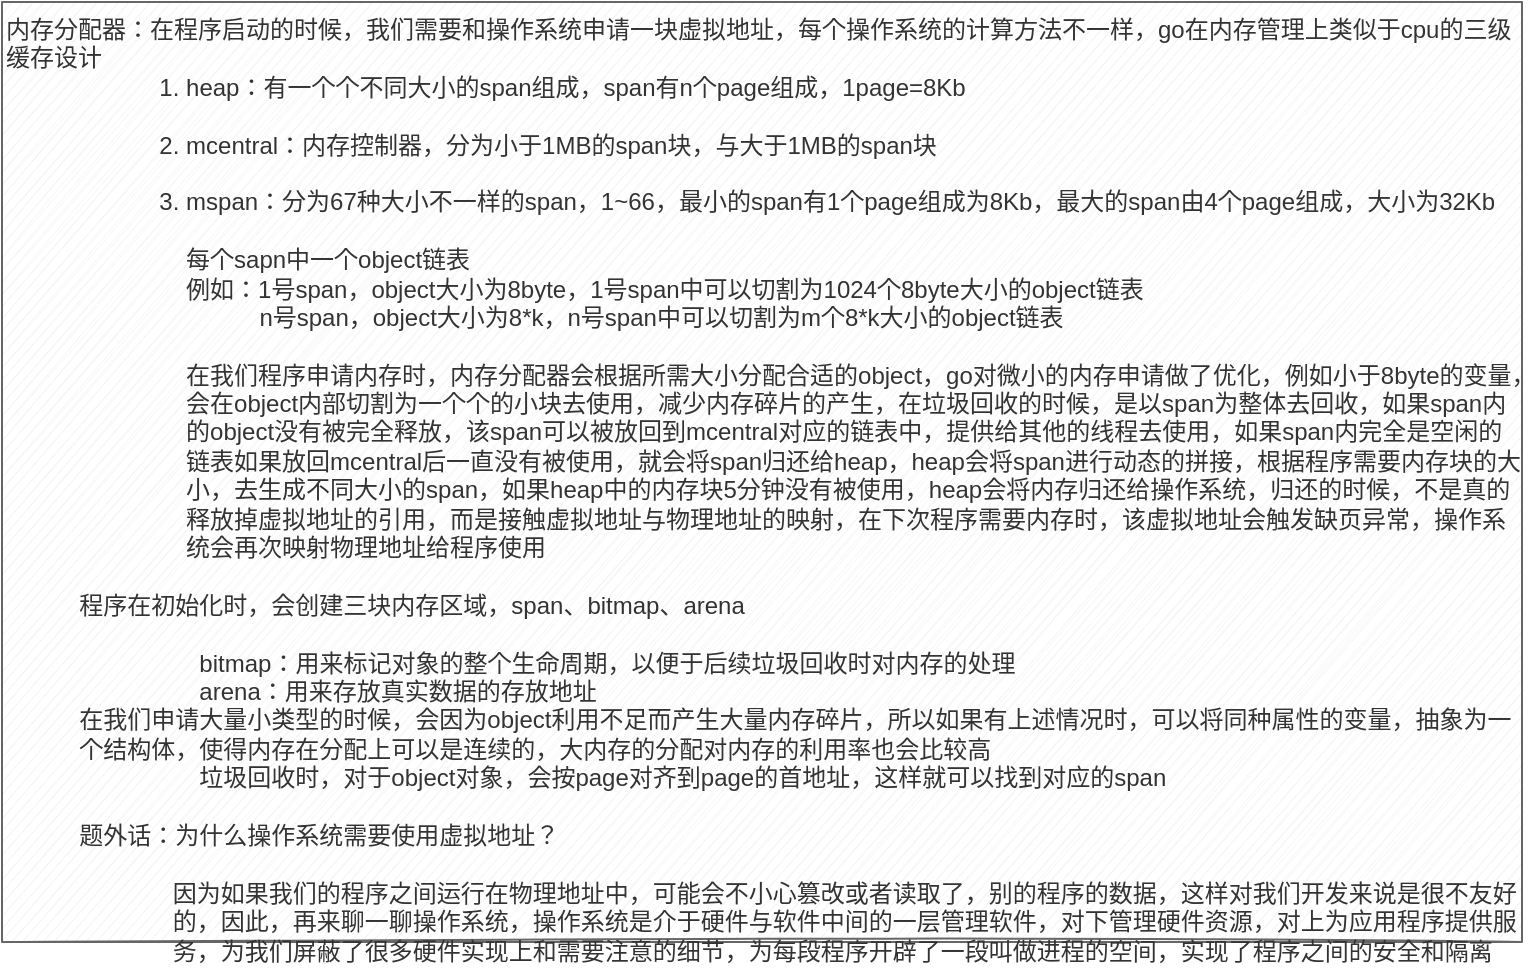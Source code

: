 <mxfile version="14.5.3" type="github">
  <diagram id="aqAW1wouMp0uY8OYH8Mo" name="第 1 页">
    <mxGraphModel dx="1645" dy="939" grid="1" gridSize="10" guides="1" tooltips="1" connect="1" arrows="1" fold="1" page="1" pageScale="1" pageWidth="827" pageHeight="1169" math="0" shadow="0">
      <root>
        <mxCell id="0" />
        <mxCell id="1" parent="0" />
        <mxCell id="cLW0TqQUn3YsZ3kaBZDo-1" value="内存分配器：在程序启动的时候，我们需要和操作系统申请一块虚拟地址，每个操作系统的计算方法不一样，go在内存管理上类似于cpu的三级&lt;br&gt;缓存设计&lt;br&gt;&amp;nbsp; &amp;nbsp; &amp;nbsp; &amp;nbsp; &amp;nbsp; &amp;nbsp; &amp;nbsp; &amp;nbsp; &amp;nbsp; &amp;nbsp; &amp;nbsp; &amp;nbsp;1. heap：有一个个不同大小的span组成，span有n个page组成，1page=8Kb&lt;br&gt;&lt;br&gt;&amp;nbsp; &amp;nbsp; &amp;nbsp; &amp;nbsp; &amp;nbsp; &amp;nbsp; &amp;nbsp; &amp;nbsp; &amp;nbsp; &amp;nbsp; &amp;nbsp; &amp;nbsp;2. mcentral：内存控制器，分为小于1MB的span块，与大于1MB的span块&lt;br&gt;&lt;br&gt;&amp;nbsp; &amp;nbsp; &amp;nbsp; &amp;nbsp; &amp;nbsp; &amp;nbsp; &amp;nbsp; &amp;nbsp; &amp;nbsp; &amp;nbsp; &amp;nbsp; &amp;nbsp;3. mspan：分为67种大小不一样的span，1~66，最小的span有1个page组成为8Kb，最大的span由4个page组成，大小为32Kb&lt;br&gt;&lt;br&gt;&amp;nbsp; &amp;nbsp; &amp;nbsp; &amp;nbsp; &amp;nbsp; &amp;nbsp; &amp;nbsp; &amp;nbsp; &amp;nbsp; &amp;nbsp; &amp;nbsp; &amp;nbsp; &amp;nbsp; &amp;nbsp;每个sapn中一个object链表&lt;br&gt;&amp;nbsp; &amp;nbsp; &amp;nbsp; &amp;nbsp; &amp;nbsp; &amp;nbsp; &amp;nbsp; &amp;nbsp; &amp;nbsp; &amp;nbsp; &amp;nbsp; &amp;nbsp; &amp;nbsp; &amp;nbsp;例如：1号span，object大小为8byte，1号span中可以切割为1024个8byte大小的object链表&lt;br&gt;&amp;nbsp; &amp;nbsp; &amp;nbsp; &amp;nbsp; &amp;nbsp; &amp;nbsp; &amp;nbsp; &amp;nbsp; &amp;nbsp; &amp;nbsp; &amp;nbsp; &amp;nbsp; &amp;nbsp; &amp;nbsp; &amp;nbsp; &amp;nbsp; &amp;nbsp; &amp;nbsp; &amp;nbsp; n号span，object大小为8*k，n号span中可以切割为m个8*k大小的object链表&lt;br&gt;&lt;br&gt;&amp;nbsp; &amp;nbsp; &amp;nbsp; &amp;nbsp; &amp;nbsp; &amp;nbsp; &amp;nbsp; &amp;nbsp; &amp;nbsp; &amp;nbsp; &amp;nbsp; &amp;nbsp; &amp;nbsp; &amp;nbsp;在我们程序申请内存时，内存分配器会根据所需大小分配合适的object，go对微小的内存申请做了优化，例如小于8byte的变量，&lt;br&gt;&amp;nbsp; &amp;nbsp; &amp;nbsp; &amp;nbsp; &amp;nbsp; &amp;nbsp; &amp;nbsp; &amp;nbsp; &amp;nbsp; &amp;nbsp; &amp;nbsp; &amp;nbsp; &amp;nbsp; &amp;nbsp;会在object内部切割为一个个的小块去使用，减少内存碎片的产生，在垃圾回收的时候，是以span为整体去回收，如果span内&lt;br&gt;&amp;nbsp; &amp;nbsp; &amp;nbsp; &amp;nbsp; &amp;nbsp; &amp;nbsp; &amp;nbsp; &amp;nbsp; &amp;nbsp; &amp;nbsp; &amp;nbsp; &amp;nbsp; &amp;nbsp; &amp;nbsp;的object没有被完全释放，该span可以被放回到mcentral对应的链表中，提供给其他的线程去使用，如果span内完全是空闲的&lt;br&gt;&amp;nbsp; &amp;nbsp; &amp;nbsp; &amp;nbsp; &amp;nbsp; &amp;nbsp; &amp;nbsp; &amp;nbsp; &amp;nbsp; &amp;nbsp; &amp;nbsp; &amp;nbsp; &amp;nbsp; &amp;nbsp;链表如果放回mcentral后一直没有被使用，就会将span归还给heap，heap会将span进行动态的拼接，根据程序需要内存块的大&lt;br&gt;&amp;nbsp; &amp;nbsp; &amp;nbsp; &amp;nbsp; &amp;nbsp; &amp;nbsp; &amp;nbsp; &amp;nbsp; &amp;nbsp; &amp;nbsp; &amp;nbsp; &amp;nbsp; &amp;nbsp; &amp;nbsp;小，去生成不同大小的span，如果heap中的内存块5分钟没有被使用，heap会将内存归还给操作系统，归还的时候，不是真的&lt;br&gt;&amp;nbsp; &amp;nbsp; &amp;nbsp; &amp;nbsp; &amp;nbsp; &amp;nbsp; &amp;nbsp; &amp;nbsp; &amp;nbsp; &amp;nbsp; &amp;nbsp; &amp;nbsp; &amp;nbsp; &amp;nbsp;释放掉虚拟地址的引用，而是接触虚拟地址与物理地址的映射，在下次程序需要内存时，该虚拟地址会触发缺页异常，操作系&lt;br&gt;&amp;nbsp; &amp;nbsp; &amp;nbsp; &amp;nbsp; &amp;nbsp; &amp;nbsp; &amp;nbsp; &amp;nbsp; &amp;nbsp; &amp;nbsp; &amp;nbsp; &amp;nbsp; &amp;nbsp; &amp;nbsp;统会再次映射物理地址给程序使用&lt;br&gt;&amp;nbsp; &amp;nbsp; &amp;nbsp; &amp;nbsp; &amp;nbsp; &amp;nbsp;&lt;br&gt;&amp;nbsp; &amp;nbsp; &amp;nbsp; &amp;nbsp; &amp;nbsp; &amp;nbsp;程序在初始化时，会创建三块内存区域，span、bitmap、arena&lt;br&gt;&amp;nbsp; &amp;nbsp; &amp;nbsp; &amp;nbsp; &amp;nbsp; &amp;nbsp; &amp;nbsp; &amp;nbsp; &amp;nbsp; &amp;nbsp; &amp;nbsp; &amp;nbsp; &amp;nbsp;&lt;br&gt;&amp;nbsp; &amp;nbsp; &amp;nbsp; &amp;nbsp; &amp;nbsp; &amp;nbsp; &amp;nbsp; &amp;nbsp; &amp;nbsp; &amp;nbsp; &amp;nbsp; &amp;nbsp; &amp;nbsp; &amp;nbsp; &amp;nbsp;bitmap：用来标记对象的整个生命周期，以便于后续垃圾回收时对内存的处理&lt;br&gt;&amp;nbsp; &amp;nbsp; &amp;nbsp; &amp;nbsp; &amp;nbsp; &amp;nbsp; &amp;nbsp; &amp;nbsp; &amp;nbsp; &amp;nbsp; &amp;nbsp; &amp;nbsp; &amp;nbsp; &amp;nbsp; &amp;nbsp;arena：用来存放真实数据的存放地址&lt;br&gt;&amp;nbsp; &amp;nbsp; &amp;nbsp; &amp;nbsp; &amp;nbsp; &amp;nbsp;在我们申请大量小类型的时候，会因为object利用不足而产生大量内存碎片，所以如果有上述情况时，可以将同种属性的变量，抽象为一&lt;br&gt;&amp;nbsp; &amp;nbsp; &amp;nbsp; &amp;nbsp; &amp;nbsp; &amp;nbsp;个结构体，使得内存在分配上可以是连续的，大内存的分配对内存的利用率也会比较高&lt;br&gt;&amp;nbsp; &amp;nbsp; &amp;nbsp; &amp;nbsp; &amp;nbsp; &amp;nbsp; &amp;nbsp; &amp;nbsp; &amp;nbsp; &amp;nbsp; &amp;nbsp; &amp;nbsp; &amp;nbsp; &amp;nbsp; &amp;nbsp;垃圾回收时，对于object对象，会按page对齐到page的首地址，这样就可以找到对应的span&lt;br&gt;&lt;br&gt;&amp;nbsp; &amp;nbsp; &amp;nbsp; &amp;nbsp; &amp;nbsp; &amp;nbsp;题外话：为什么操作系统需要使用虚拟地址？&lt;br&gt;&lt;br&gt;&amp;nbsp; &amp;nbsp; &amp;nbsp; &amp;nbsp; &amp;nbsp; &amp;nbsp; &amp;nbsp; &amp;nbsp; &amp;nbsp; &amp;nbsp; &amp;nbsp; &amp;nbsp; &amp;nbsp;因为如果我们的程序之间运行在物理地址中，可能会不小心篡改或者读取了，别的程序的数据，这样对我们开发来说是很不友好&lt;br&gt;&amp;nbsp; &amp;nbsp; &amp;nbsp; &amp;nbsp; &amp;nbsp; &amp;nbsp; &amp;nbsp; &amp;nbsp; &amp;nbsp; &amp;nbsp; &amp;nbsp; &amp;nbsp; &amp;nbsp;的，因此，再来聊一聊操作系统，操作系统是介于硬件与软件中间的一层管理软件，对下管理硬件资源，对上为应用程序提供服&lt;br&gt;&amp;nbsp; &amp;nbsp; &amp;nbsp; &amp;nbsp; &amp;nbsp; &amp;nbsp; &amp;nbsp; &amp;nbsp; &amp;nbsp; &amp;nbsp; &amp;nbsp; &amp;nbsp; &amp;nbsp;务，为我们屏蔽了很多硬件实现上和需要注意的细节，为每段程序开辟了一段叫做进程的空间，实现了程序之间的安全和隔离" style="text;align=left;verticalAlign=top;resizable=1;points=[];autosize=1;strokeWidth=1;perimeterSpacing=0;labelBorderColor=none;labelBackgroundColor=none;html=1;fillOpacity=100;fillColor=#f5f5f5;strokeColor=#666666;rounded=0;shadow=0;glass=0;sketch=1;fontColor=#333333;" vertex="1" parent="1">
          <mxGeometry x="40" y="40" width="760" height="470" as="geometry" />
        </mxCell>
      </root>
    </mxGraphModel>
  </diagram>
</mxfile>
